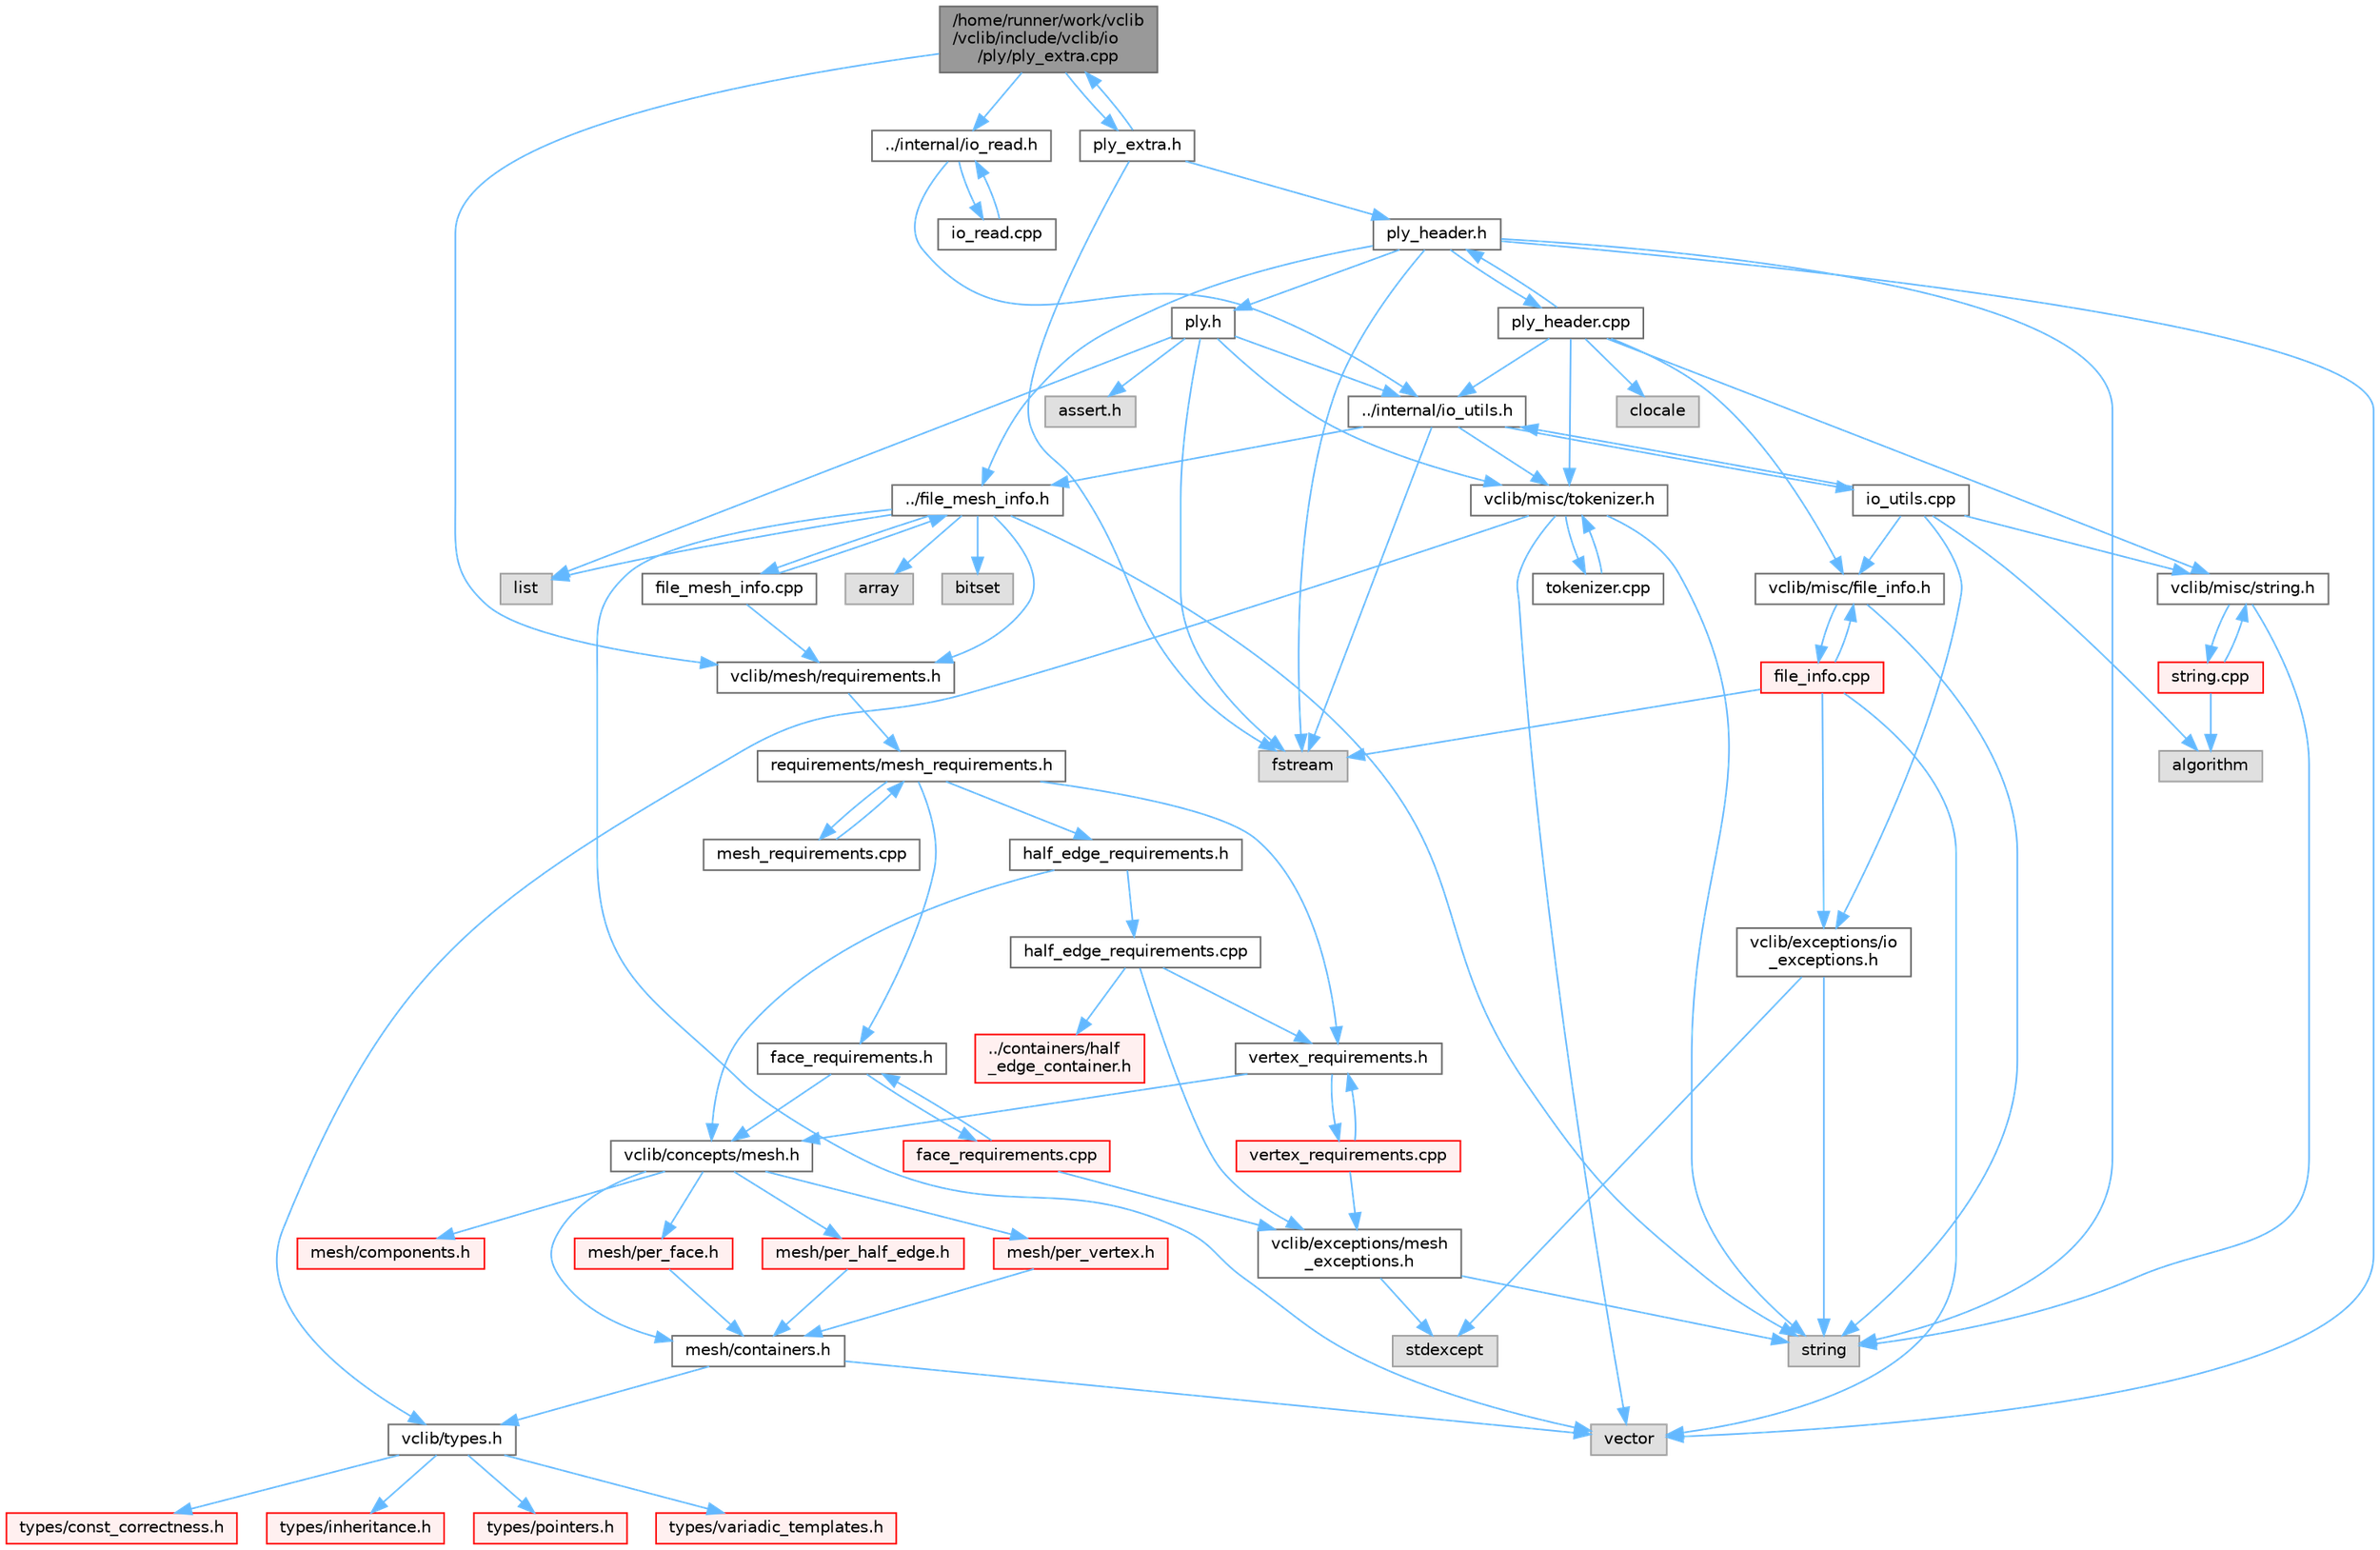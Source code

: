 digraph "/home/runner/work/vclib/vclib/include/vclib/io/ply/ply_extra.cpp"
{
 // LATEX_PDF_SIZE
  bgcolor="transparent";
  edge [fontname=Helvetica,fontsize=10,labelfontname=Helvetica,labelfontsize=10];
  node [fontname=Helvetica,fontsize=10,shape=box,height=0.2,width=0.4];
  Node1 [label="/home/runner/work/vclib\l/vclib/include/vclib/io\l/ply/ply_extra.cpp",height=0.2,width=0.4,color="gray40", fillcolor="grey60", style="filled", fontcolor="black",tooltip=" "];
  Node1 -> Node2 [color="steelblue1",style="solid"];
  Node2 [label="ply_extra.h",height=0.2,width=0.4,color="grey40", fillcolor="white", style="filled",URL="$ply__extra_8h.html",tooltip=" "];
  Node2 -> Node3 [color="steelblue1",style="solid"];
  Node3 [label="ply_header.h",height=0.2,width=0.4,color="grey40", fillcolor="white", style="filled",URL="$ply__header_8h.html",tooltip=" "];
  Node3 -> Node4 [color="steelblue1",style="solid"];
  Node4 [label="vector",height=0.2,width=0.4,color="grey60", fillcolor="#E0E0E0", style="filled",tooltip=" "];
  Node3 -> Node5 [color="steelblue1",style="solid"];
  Node5 [label="string",height=0.2,width=0.4,color="grey60", fillcolor="#E0E0E0", style="filled",tooltip=" "];
  Node3 -> Node6 [color="steelblue1",style="solid"];
  Node6 [label="fstream",height=0.2,width=0.4,color="grey60", fillcolor="#E0E0E0", style="filled",tooltip=" "];
  Node3 -> Node7 [color="steelblue1",style="solid"];
  Node7 [label="../file_mesh_info.h",height=0.2,width=0.4,color="grey40", fillcolor="white", style="filled",URL="$file__mesh__info_8h.html",tooltip=" "];
  Node7 -> Node8 [color="steelblue1",style="solid"];
  Node8 [label="array",height=0.2,width=0.4,color="grey60", fillcolor="#E0E0E0", style="filled",tooltip=" "];
  Node7 -> Node9 [color="steelblue1",style="solid"];
  Node9 [label="list",height=0.2,width=0.4,color="grey60", fillcolor="#E0E0E0", style="filled",tooltip=" "];
  Node7 -> Node5 [color="steelblue1",style="solid"];
  Node7 -> Node4 [color="steelblue1",style="solid"];
  Node7 -> Node10 [color="steelblue1",style="solid"];
  Node10 [label="bitset",height=0.2,width=0.4,color="grey60", fillcolor="#E0E0E0", style="filled",tooltip=" "];
  Node7 -> Node11 [color="steelblue1",style="solid"];
  Node11 [label="vclib/mesh/requirements.h",height=0.2,width=0.4,color="grey40", fillcolor="white", style="filled",URL="$requirements_8h.html",tooltip=" "];
  Node11 -> Node12 [color="steelblue1",style="solid"];
  Node12 [label="requirements/mesh_requirements.h",height=0.2,width=0.4,color="grey40", fillcolor="white", style="filled",URL="$mesh__requirements_8h.html",tooltip=" "];
  Node12 -> Node13 [color="steelblue1",style="solid"];
  Node13 [label="half_edge_requirements.h",height=0.2,width=0.4,color="grey40", fillcolor="white", style="filled",URL="$half__edge__requirements_8h.html",tooltip=" "];
  Node13 -> Node14 [color="steelblue1",style="solid"];
  Node14 [label="vclib/concepts/mesh.h",height=0.2,width=0.4,color="grey40", fillcolor="white", style="filled",URL="$concepts_2mesh_8h.html",tooltip=" "];
  Node14 -> Node15 [color="steelblue1",style="solid"];
  Node15 [label="mesh/components.h",height=0.2,width=0.4,color="red", fillcolor="#FFF0F0", style="filled",URL="$concepts_2mesh_2components_8h.html",tooltip=" "];
  Node14 -> Node65 [color="steelblue1",style="solid"];
  Node65 [label="mesh/containers.h",height=0.2,width=0.4,color="grey40", fillcolor="white", style="filled",URL="$concepts_2mesh_2containers_8h.html",tooltip=" "];
  Node65 -> Node4 [color="steelblue1",style="solid"];
  Node65 -> Node18 [color="steelblue1",style="solid"];
  Node18 [label="vclib/types.h",height=0.2,width=0.4,color="grey40", fillcolor="white", style="filled",URL="$types_8h.html",tooltip=" "];
  Node18 -> Node19 [color="steelblue1",style="solid"];
  Node19 [label="types/const_correctness.h",height=0.2,width=0.4,color="red", fillcolor="#FFF0F0", style="filled",URL="$types_2const__correctness_8h.html",tooltip=" "];
  Node18 -> Node21 [color="steelblue1",style="solid"];
  Node21 [label="types/inheritance.h",height=0.2,width=0.4,color="red", fillcolor="#FFF0F0", style="filled",URL="$inheritance_8h.html",tooltip=" "];
  Node18 -> Node22 [color="steelblue1",style="solid"];
  Node22 [label="types/pointers.h",height=0.2,width=0.4,color="red", fillcolor="#FFF0F0", style="filled",URL="$types_2pointers_8h.html",tooltip=" "];
  Node18 -> Node23 [color="steelblue1",style="solid"];
  Node23 [label="types/variadic_templates.h",height=0.2,width=0.4,color="red", fillcolor="#FFF0F0", style="filled",URL="$variadic__templates_8h.html",tooltip=" "];
  Node14 -> Node66 [color="steelblue1",style="solid"];
  Node66 [label="mesh/per_face.h",height=0.2,width=0.4,color="red", fillcolor="#FFF0F0", style="filled",URL="$per__face_8h.html",tooltip=" "];
  Node66 -> Node65 [color="steelblue1",style="solid"];
  Node14 -> Node69 [color="steelblue1",style="solid"];
  Node69 [label="mesh/per_half_edge.h",height=0.2,width=0.4,color="red", fillcolor="#FFF0F0", style="filled",URL="$per__half__edge_8h.html",tooltip=" "];
  Node69 -> Node65 [color="steelblue1",style="solid"];
  Node14 -> Node71 [color="steelblue1",style="solid"];
  Node71 [label="mesh/per_vertex.h",height=0.2,width=0.4,color="red", fillcolor="#FFF0F0", style="filled",URL="$per__vertex_8h.html",tooltip=" "];
  Node71 -> Node65 [color="steelblue1",style="solid"];
  Node13 -> Node73 [color="steelblue1",style="solid"];
  Node73 [label="half_edge_requirements.cpp",height=0.2,width=0.4,color="grey40", fillcolor="white", style="filled",URL="$half__edge__requirements_8cpp.html",tooltip=" "];
  Node73 -> Node74 [color="steelblue1",style="solid"];
  Node74 [label="vertex_requirements.h",height=0.2,width=0.4,color="grey40", fillcolor="white", style="filled",URL="$vertex__requirements_8h.html",tooltip=" "];
  Node74 -> Node14 [color="steelblue1",style="solid"];
  Node74 -> Node75 [color="steelblue1",style="solid"];
  Node75 [label="vertex_requirements.cpp",height=0.2,width=0.4,color="red", fillcolor="#FFF0F0", style="filled",URL="$vertex__requirements_8cpp.html",tooltip=" "];
  Node75 -> Node74 [color="steelblue1",style="solid"];
  Node75 -> Node76 [color="steelblue1",style="solid"];
  Node76 [label="vclib/exceptions/mesh\l_exceptions.h",height=0.2,width=0.4,color="grey40", fillcolor="white", style="filled",URL="$mesh__exceptions_8h.html",tooltip=" "];
  Node76 -> Node77 [color="steelblue1",style="solid"];
  Node77 [label="stdexcept",height=0.2,width=0.4,color="grey60", fillcolor="#E0E0E0", style="filled",tooltip=" "];
  Node76 -> Node5 [color="steelblue1",style="solid"];
  Node73 -> Node76 [color="steelblue1",style="solid"];
  Node73 -> Node147 [color="steelblue1",style="solid"];
  Node147 [label="../containers/half\l_edge_container.h",height=0.2,width=0.4,color="red", fillcolor="#FFF0F0", style="filled",URL="$half__edge__container_8h.html",tooltip=" "];
  Node12 -> Node154 [color="steelblue1",style="solid"];
  Node154 [label="face_requirements.h",height=0.2,width=0.4,color="grey40", fillcolor="white", style="filled",URL="$face__requirements_8h.html",tooltip=" "];
  Node154 -> Node14 [color="steelblue1",style="solid"];
  Node154 -> Node155 [color="steelblue1",style="solid"];
  Node155 [label="face_requirements.cpp",height=0.2,width=0.4,color="red", fillcolor="#FFF0F0", style="filled",URL="$face__requirements_8cpp.html",tooltip=" "];
  Node155 -> Node154 [color="steelblue1",style="solid"];
  Node155 -> Node76 [color="steelblue1",style="solid"];
  Node12 -> Node74 [color="steelblue1",style="solid"];
  Node12 -> Node179 [color="steelblue1",style="solid"];
  Node179 [label="mesh_requirements.cpp",height=0.2,width=0.4,color="grey40", fillcolor="white", style="filled",URL="$mesh__requirements_8cpp.html",tooltip=" "];
  Node179 -> Node12 [color="steelblue1",style="solid"];
  Node7 -> Node180 [color="steelblue1",style="solid"];
  Node180 [label="file_mesh_info.cpp",height=0.2,width=0.4,color="grey40", fillcolor="white", style="filled",URL="$file__mesh__info_8cpp.html",tooltip=" "];
  Node180 -> Node7 [color="steelblue1",style="solid"];
  Node180 -> Node11 [color="steelblue1",style="solid"];
  Node3 -> Node181 [color="steelblue1",style="solid"];
  Node181 [label="ply.h",height=0.2,width=0.4,color="grey40", fillcolor="white", style="filled",URL="$ply_8h.html",tooltip=" "];
  Node181 -> Node25 [color="steelblue1",style="solid"];
  Node25 [label="assert.h",height=0.2,width=0.4,color="grey60", fillcolor="#E0E0E0", style="filled",tooltip=" "];
  Node181 -> Node6 [color="steelblue1",style="solid"];
  Node181 -> Node9 [color="steelblue1",style="solid"];
  Node181 -> Node182 [color="steelblue1",style="solid"];
  Node182 [label="vclib/misc/tokenizer.h",height=0.2,width=0.4,color="grey40", fillcolor="white", style="filled",URL="$tokenizer_8h.html",tooltip=" "];
  Node182 -> Node5 [color="steelblue1",style="solid"];
  Node182 -> Node4 [color="steelblue1",style="solid"];
  Node182 -> Node18 [color="steelblue1",style="solid"];
  Node182 -> Node183 [color="steelblue1",style="solid"];
  Node183 [label="tokenizer.cpp",height=0.2,width=0.4,color="grey40", fillcolor="white", style="filled",URL="$tokenizer_8cpp.html",tooltip=" "];
  Node183 -> Node182 [color="steelblue1",style="solid"];
  Node181 -> Node184 [color="steelblue1",style="solid"];
  Node184 [label="../internal/io_utils.h",height=0.2,width=0.4,color="grey40", fillcolor="white", style="filled",URL="$io__utils_8h.html",tooltip=" "];
  Node184 -> Node6 [color="steelblue1",style="solid"];
  Node184 -> Node7 [color="steelblue1",style="solid"];
  Node184 -> Node182 [color="steelblue1",style="solid"];
  Node184 -> Node185 [color="steelblue1",style="solid"];
  Node185 [label="io_utils.cpp",height=0.2,width=0.4,color="grey40", fillcolor="white", style="filled",URL="$io__utils_8cpp.html",tooltip=" "];
  Node185 -> Node184 [color="steelblue1",style="solid"];
  Node185 -> Node94 [color="steelblue1",style="solid"];
  Node94 [label="algorithm",height=0.2,width=0.4,color="grey60", fillcolor="#E0E0E0", style="filled",tooltip=" "];
  Node185 -> Node186 [color="steelblue1",style="solid"];
  Node186 [label="vclib/exceptions/io\l_exceptions.h",height=0.2,width=0.4,color="grey40", fillcolor="white", style="filled",URL="$io__exceptions_8h.html",tooltip=" "];
  Node186 -> Node77 [color="steelblue1",style="solid"];
  Node186 -> Node5 [color="steelblue1",style="solid"];
  Node185 -> Node187 [color="steelblue1",style="solid"];
  Node187 [label="vclib/misc/file_info.h",height=0.2,width=0.4,color="grey40", fillcolor="white", style="filled",URL="$file__info_8h.html",tooltip=" "];
  Node187 -> Node5 [color="steelblue1",style="solid"];
  Node187 -> Node188 [color="steelblue1",style="solid"];
  Node188 [label="file_info.cpp",height=0.2,width=0.4,color="red", fillcolor="#FFF0F0", style="filled",URL="$file__info_8cpp.html",tooltip=" "];
  Node188 -> Node187 [color="steelblue1",style="solid"];
  Node188 -> Node6 [color="steelblue1",style="solid"];
  Node188 -> Node4 [color="steelblue1",style="solid"];
  Node188 -> Node186 [color="steelblue1",style="solid"];
  Node185 -> Node190 [color="steelblue1",style="solid"];
  Node190 [label="vclib/misc/string.h",height=0.2,width=0.4,color="grey40", fillcolor="white", style="filled",URL="$string_8h.html",tooltip=" "];
  Node190 -> Node5 [color="steelblue1",style="solid"];
  Node190 -> Node191 [color="steelblue1",style="solid"];
  Node191 [label="string.cpp",height=0.2,width=0.4,color="red", fillcolor="#FFF0F0", style="filled",URL="$string_8cpp.html",tooltip=" "];
  Node191 -> Node190 [color="steelblue1",style="solid"];
  Node191 -> Node94 [color="steelblue1",style="solid"];
  Node3 -> Node193 [color="steelblue1",style="solid"];
  Node193 [label="ply_header.cpp",height=0.2,width=0.4,color="grey40", fillcolor="white", style="filled",URL="$ply__header_8cpp.html",tooltip=" "];
  Node193 -> Node3 [color="steelblue1",style="solid"];
  Node193 -> Node194 [color="steelblue1",style="solid"];
  Node194 [label="clocale",height=0.2,width=0.4,color="grey60", fillcolor="#E0E0E0", style="filled",tooltip=" "];
  Node193 -> Node187 [color="steelblue1",style="solid"];
  Node193 -> Node190 [color="steelblue1",style="solid"];
  Node193 -> Node182 [color="steelblue1",style="solid"];
  Node193 -> Node184 [color="steelblue1",style="solid"];
  Node2 -> Node6 [color="steelblue1",style="solid"];
  Node2 -> Node1 [color="steelblue1",style="solid"];
  Node1 -> Node195 [color="steelblue1",style="solid"];
  Node195 [label="../internal/io_read.h",height=0.2,width=0.4,color="grey40", fillcolor="white", style="filled",URL="$io__read_8h.html",tooltip=" "];
  Node195 -> Node184 [color="steelblue1",style="solid"];
  Node195 -> Node196 [color="steelblue1",style="solid"];
  Node196 [label="io_read.cpp",height=0.2,width=0.4,color="grey40", fillcolor="white", style="filled",URL="$io__read_8cpp.html",tooltip=" "];
  Node196 -> Node195 [color="steelblue1",style="solid"];
  Node1 -> Node11 [color="steelblue1",style="solid"];
}
